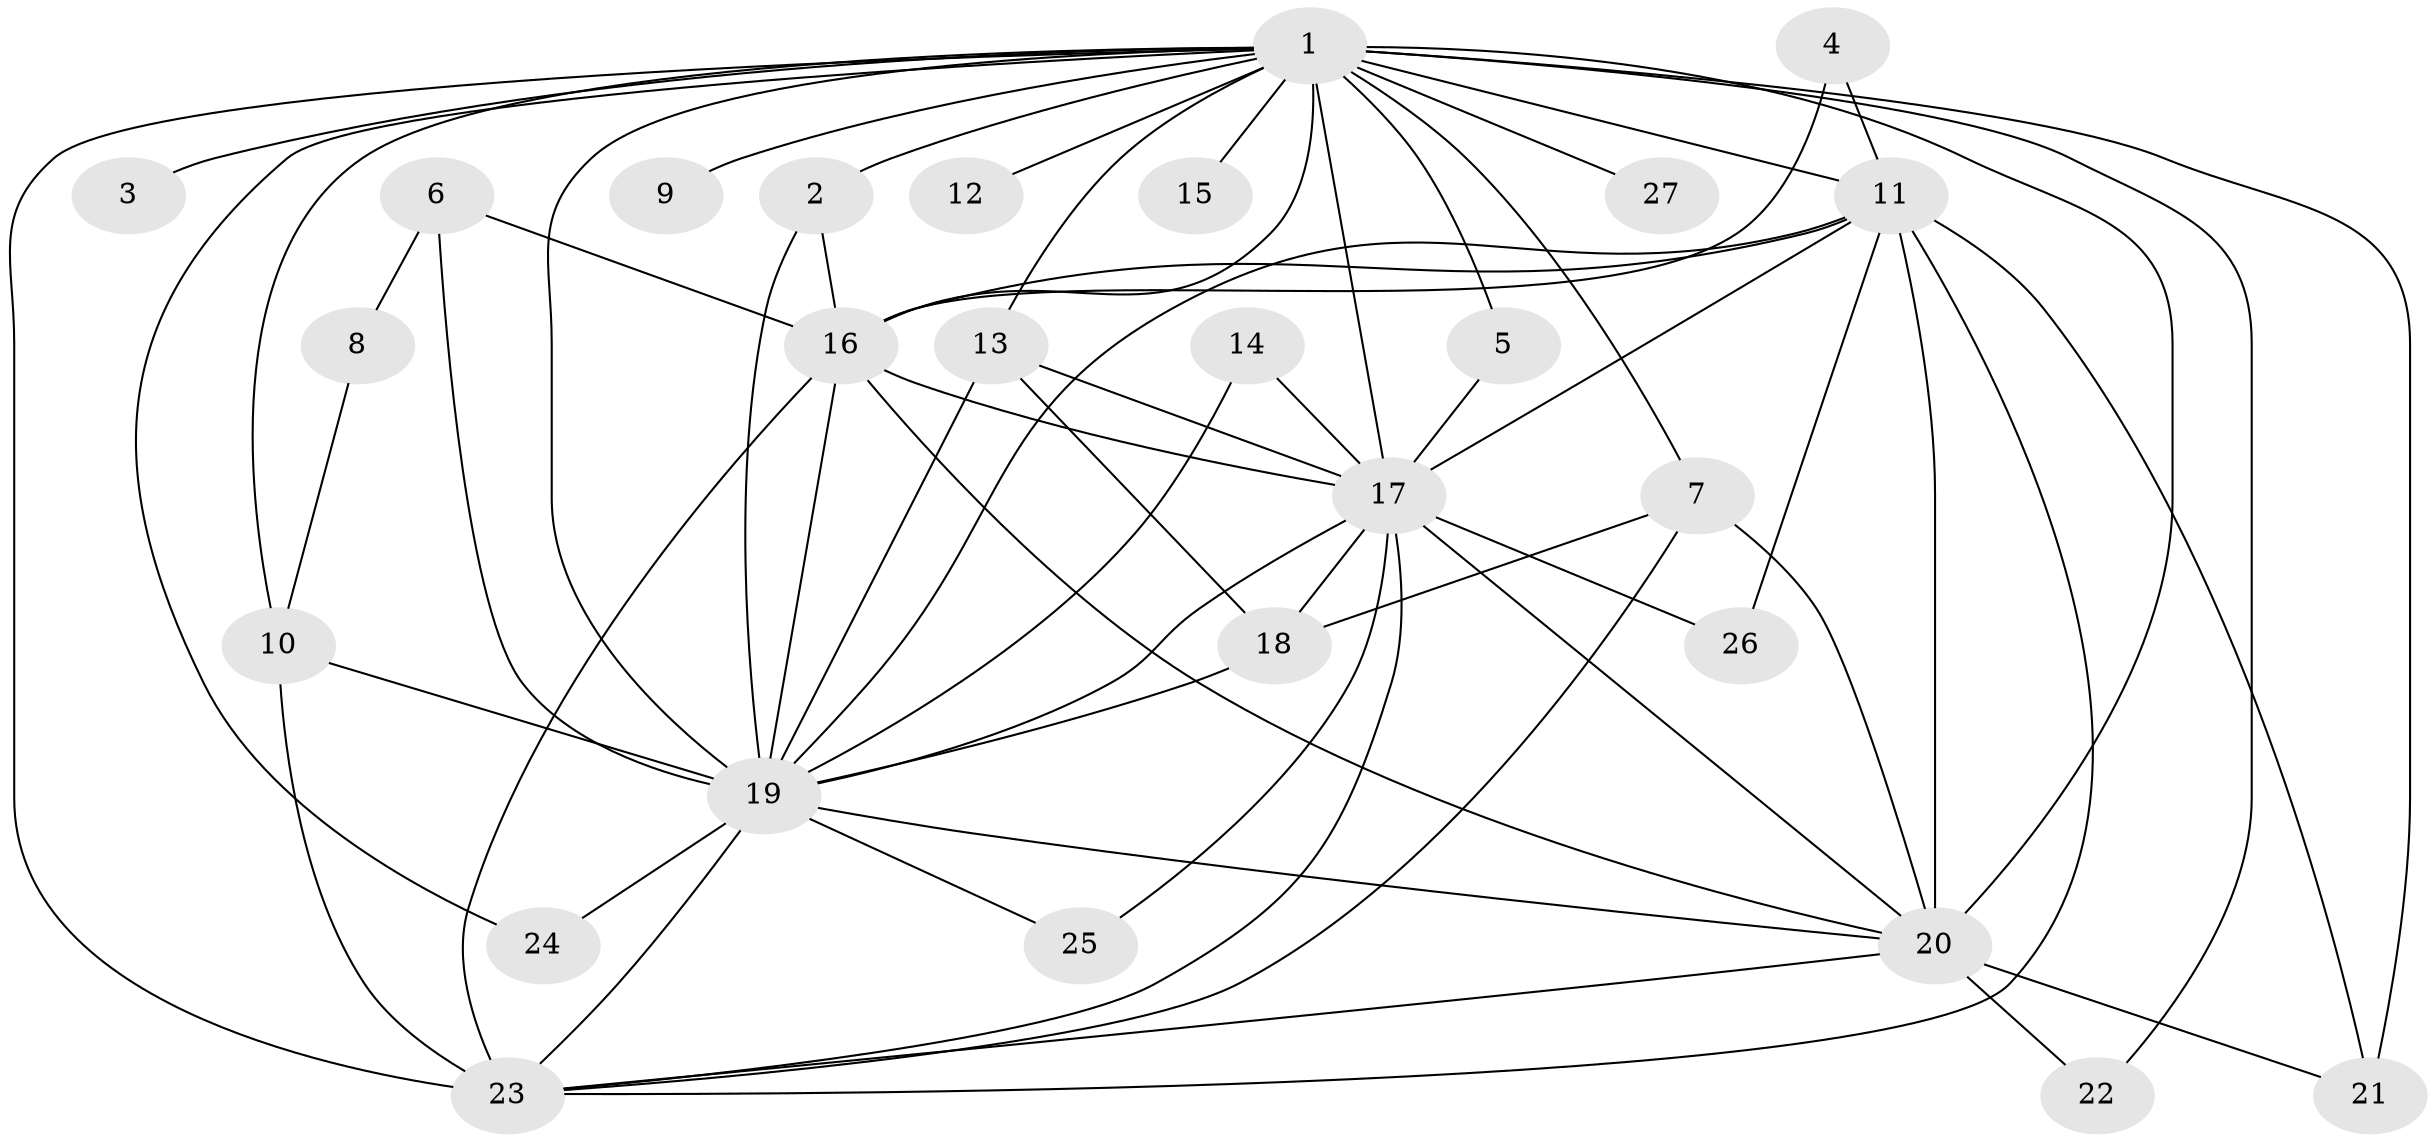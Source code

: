 // original degree distribution, {20: 0.037037037037037035, 21: 0.018518518518518517, 11: 0.018518518518518517, 13: 0.018518518518518517, 15: 0.05555555555555555, 14: 0.037037037037037035, 3: 0.16666666666666666, 2: 0.5555555555555556, 5: 0.018518518518518517, 4: 0.07407407407407407}
// Generated by graph-tools (version 1.1) at 2025/25/03/09/25 03:25:47]
// undirected, 27 vertices, 63 edges
graph export_dot {
graph [start="1"]
  node [color=gray90,style=filled];
  1;
  2;
  3;
  4;
  5;
  6;
  7;
  8;
  9;
  10;
  11;
  12;
  13;
  14;
  15;
  16;
  17;
  18;
  19;
  20;
  21;
  22;
  23;
  24;
  25;
  26;
  27;
  1 -- 2 [weight=1.0];
  1 -- 3 [weight=2.0];
  1 -- 5 [weight=1.0];
  1 -- 7 [weight=2.0];
  1 -- 9 [weight=1.0];
  1 -- 10 [weight=1.0];
  1 -- 11 [weight=4.0];
  1 -- 12 [weight=2.0];
  1 -- 13 [weight=2.0];
  1 -- 15 [weight=2.0];
  1 -- 16 [weight=3.0];
  1 -- 17 [weight=4.0];
  1 -- 19 [weight=6.0];
  1 -- 20 [weight=4.0];
  1 -- 21 [weight=2.0];
  1 -- 22 [weight=1.0];
  1 -- 23 [weight=3.0];
  1 -- 24 [weight=1.0];
  1 -- 27 [weight=2.0];
  2 -- 16 [weight=1.0];
  2 -- 19 [weight=1.0];
  4 -- 11 [weight=1.0];
  4 -- 16 [weight=1.0];
  5 -- 17 [weight=1.0];
  6 -- 8 [weight=2.0];
  6 -- 16 [weight=1.0];
  6 -- 19 [weight=1.0];
  7 -- 18 [weight=1.0];
  7 -- 20 [weight=1.0];
  7 -- 23 [weight=1.0];
  8 -- 10 [weight=1.0];
  10 -- 19 [weight=1.0];
  10 -- 23 [weight=1.0];
  11 -- 16 [weight=1.0];
  11 -- 17 [weight=1.0];
  11 -- 19 [weight=3.0];
  11 -- 20 [weight=2.0];
  11 -- 21 [weight=1.0];
  11 -- 23 [weight=1.0];
  11 -- 26 [weight=1.0];
  13 -- 17 [weight=1.0];
  13 -- 18 [weight=1.0];
  13 -- 19 [weight=1.0];
  14 -- 17 [weight=1.0];
  14 -- 19 [weight=1.0];
  16 -- 17 [weight=2.0];
  16 -- 19 [weight=2.0];
  16 -- 20 [weight=1.0];
  16 -- 23 [weight=3.0];
  17 -- 18 [weight=1.0];
  17 -- 19 [weight=2.0];
  17 -- 20 [weight=1.0];
  17 -- 23 [weight=2.0];
  17 -- 25 [weight=1.0];
  17 -- 26 [weight=2.0];
  18 -- 19 [weight=1.0];
  19 -- 20 [weight=3.0];
  19 -- 23 [weight=2.0];
  19 -- 24 [weight=1.0];
  19 -- 25 [weight=1.0];
  20 -- 21 [weight=1.0];
  20 -- 22 [weight=1.0];
  20 -- 23 [weight=1.0];
}
